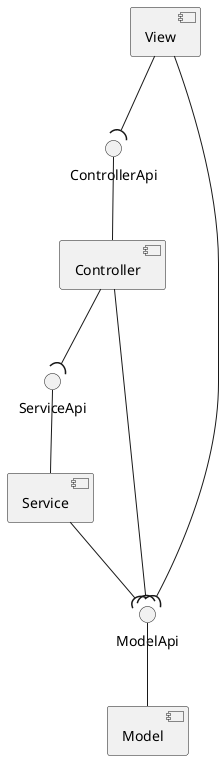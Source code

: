 @startuml N3_VL


[View]

[Controller]
interface ControllerApi
[Service]
interface ServiceApi
[Model]
interface ModelApi

[Controller] -up- ControllerApi
ModelApi  -- [Model]
[Service] -up- ServiceApi

[View] --( ControllerApi
[Controller] --( ModelApi
[Controller] --( ServiceApi
[Service] --( ModelApi
[View] --( ModelApi


@enduml